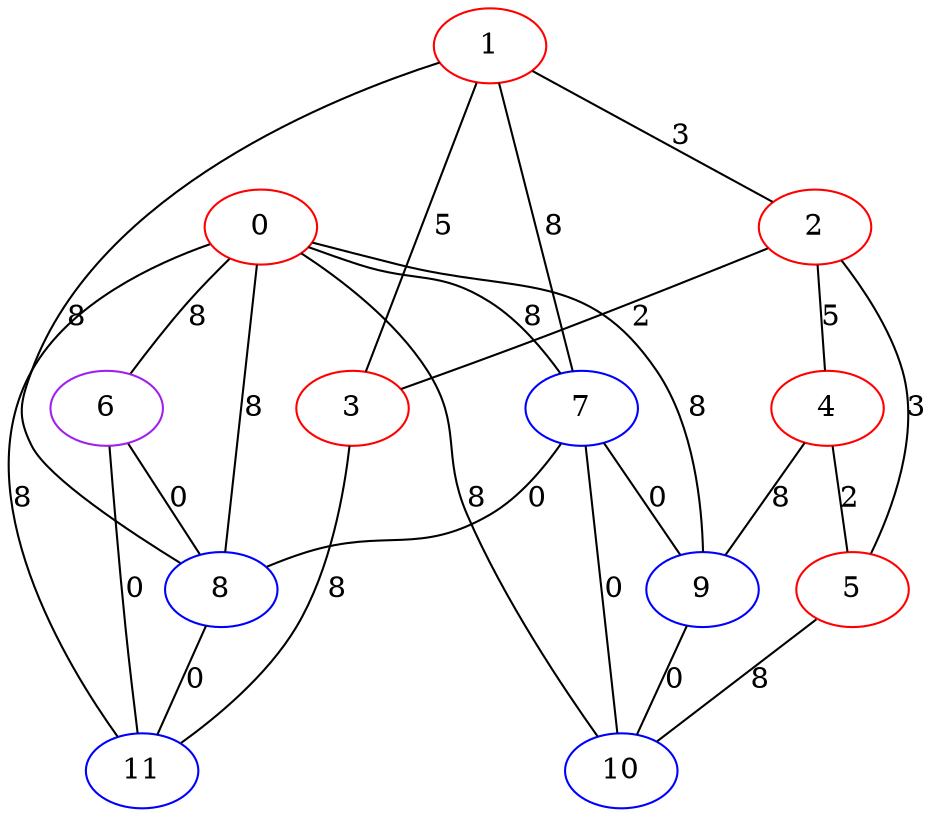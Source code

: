 graph "" {
0 [color=red, weight=1];
1 [color=red, weight=1];
2 [color=red, weight=1];
3 [color=red, weight=1];
4 [color=red, weight=1];
5 [color=red, weight=1];
6 [color=purple, weight=4];
7 [color=blue, weight=3];
8 [color=blue, weight=3];
9 [color=blue, weight=3];
10 [color=blue, weight=3];
11 [color=blue, weight=3];
0 -- 6  [key=0, label=8];
0 -- 7  [key=0, label=8];
0 -- 8  [key=0, label=8];
0 -- 9  [key=0, label=8];
0 -- 10  [key=0, label=8];
0 -- 11  [key=0, label=8];
1 -- 8  [key=0, label=8];
1 -- 2  [key=0, label=3];
1 -- 3  [key=0, label=5];
1 -- 7  [key=0, label=8];
2 -- 3  [key=0, label=2];
2 -- 4  [key=0, label=5];
2 -- 5  [key=0, label=3];
3 -- 11  [key=0, label=8];
4 -- 9  [key=0, label=8];
4 -- 5  [key=0, label=2];
5 -- 10  [key=0, label=8];
6 -- 8  [key=0, label=0];
6 -- 11  [key=0, label=0];
7 -- 8  [key=0, label=0];
7 -- 10  [key=0, label=0];
7 -- 9  [key=0, label=0];
8 -- 11  [key=0, label=0];
9 -- 10  [key=0, label=0];
}
